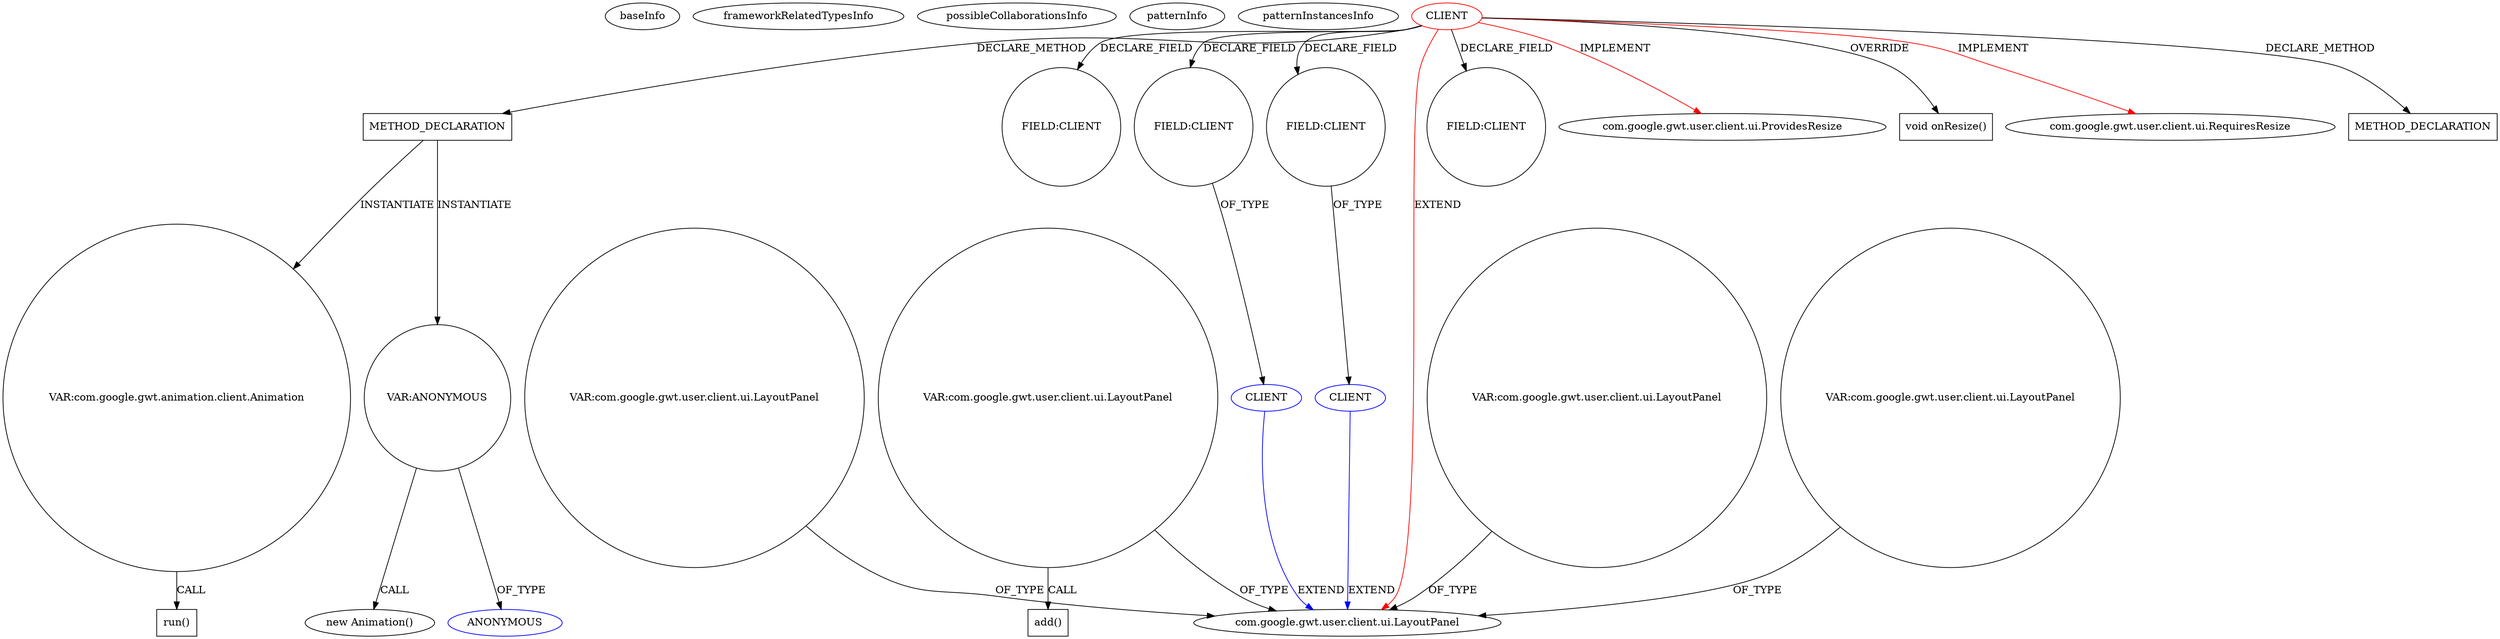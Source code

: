 digraph {
baseInfo[graphId=1281,category="pattern",isAnonymous=false,possibleRelation=true]
frameworkRelatedTypesInfo[0="com.google.gwt.user.client.ui.RequiresResize",1="com.google.gwt.user.client.ui.ProvidesResize",2="com.google.gwt.user.client.ui.LayoutPanel"]
possibleCollaborationsInfo[0="1281~FIELD_TYPE_DECLARATION-~com.google.gwt.user.client.ui.RequiresResize com.google.gwt.user.client.ui.ProvidesResize com.google.gwt.user.client.ui.LayoutPanel ~com.google.gwt.user.client.ui.LayoutPanel ~false~false",1="1281~FIELD_TYPE_DECLARATION-~com.google.gwt.user.client.ui.RequiresResize com.google.gwt.user.client.ui.ProvidesResize com.google.gwt.user.client.ui.LayoutPanel ~com.google.gwt.user.client.ui.LayoutPanel ~false~false"]
patternInfo[frequency=2.0,patternRootClient=0]
patternInstancesInfo[0="lambourg-WebGallery~/lambourg-WebGallery/WebGallery-master/client/src/com/lambourg/webgallery/client/folderview/FolderView.java~FolderView~3530",1="lambourg-WebGallery~/lambourg-WebGallery/WebGallery-master/client/src/com/lambourg/webgallery/client/pictureview/PictureView.java~PictureView~3541"]
182[label="new Animation()",vertexType="CONSTRUCTOR_CALL",isFrameworkType=false]
183[label="VAR:ANONYMOUS",vertexType="VARIABLE_EXPRESION",isFrameworkType=false,shape=circle]
184[label="ANONYMOUS",vertexType="REFERENCE_ANONYMOUS_DECLARATION",isFrameworkType=false,color=blue]
163[label="METHOD_DECLARATION",vertexType="CLIENT_METHOD_DECLARATION",isFrameworkType=false,shape=box]
0[label="CLIENT",vertexType="ROOT_CLIENT_CLASS_DECLARATION",isFrameworkType=false,color=red]
33[label="FIELD:CLIENT",vertexType="FIELD_DECLARATION",isFrameworkType=false,shape=circle]
24[label="FIELD:CLIENT",vertexType="FIELD_DECLARATION",isFrameworkType=false,shape=circle]
10[label="FIELD:CLIENT",vertexType="FIELD_DECLARATION",isFrameworkType=false,shape=circle]
39[label="FIELD:CLIENT",vertexType="FIELD_DECLARATION",isFrameworkType=false,shape=circle]
3[label="com.google.gwt.user.client.ui.ProvidesResize",vertexType="FRAMEWORK_INTERFACE_TYPE",isFrameworkType=false]
1[label="com.google.gwt.user.client.ui.LayoutPanel",vertexType="FRAMEWORK_CLASS_TYPE",isFrameworkType=false]
318[label="VAR:com.google.gwt.user.client.ui.LayoutPanel",vertexType="VARIABLE_EXPRESION",isFrameworkType=false,shape=circle]
193[label="VAR:com.google.gwt.user.client.ui.LayoutPanel",vertexType="VARIABLE_EXPRESION",isFrameworkType=false,shape=circle]
153[label="VAR:com.google.gwt.user.client.ui.LayoutPanel",vertexType="VARIABLE_EXPRESION",isFrameworkType=false,shape=circle]
205[label="VAR:com.google.gwt.user.client.ui.LayoutPanel",vertexType="VARIABLE_EXPRESION",isFrameworkType=false,shape=circle]
11[label="CLIENT",vertexType="REFERENCE_CLIENT_CLASS_DECLARATION",isFrameworkType=false,color=blue]
25[label="CLIENT",vertexType="REFERENCE_CLIENT_CLASS_DECLARATION",isFrameworkType=false,color=blue]
194[label="add()",vertexType="INSIDE_CALL",isFrameworkType=false,shape=box]
56[label="void onResize()",vertexType="OVERRIDING_METHOD_DECLARATION",isFrameworkType=false,shape=box]
2[label="com.google.gwt.user.client.ui.RequiresResize",vertexType="FRAMEWORK_INTERFACE_TYPE",isFrameworkType=false]
186[label="VAR:com.google.gwt.animation.client.Animation",vertexType="VARIABLE_EXPRESION",isFrameworkType=false,shape=circle]
187[label="run()",vertexType="INSIDE_CALL",isFrameworkType=false,shape=box]
244[label="METHOD_DECLARATION",vertexType="CLIENT_METHOD_DECLARATION",isFrameworkType=false,shape=box]
183->184[label="OF_TYPE"]
0->2[label="IMPLEMENT",color=red]
183->182[label="CALL"]
0->3[label="IMPLEMENT",color=red]
0->1[label="EXTEND",color=red]
205->1[label="OF_TYPE"]
193->1[label="OF_TYPE"]
193->194[label="CALL"]
318->1[label="OF_TYPE"]
163->183[label="INSTANTIATE"]
186->187[label="CALL"]
0->56[label="OVERRIDE"]
0->39[label="DECLARE_FIELD"]
25->1[label="EXTEND",color=blue]
10->11[label="OF_TYPE"]
0->163[label="DECLARE_METHOD"]
0->10[label="DECLARE_FIELD"]
0->33[label="DECLARE_FIELD"]
0->244[label="DECLARE_METHOD"]
24->25[label="OF_TYPE"]
11->1[label="EXTEND",color=blue]
163->186[label="INSTANTIATE"]
0->24[label="DECLARE_FIELD"]
153->1[label="OF_TYPE"]
}
